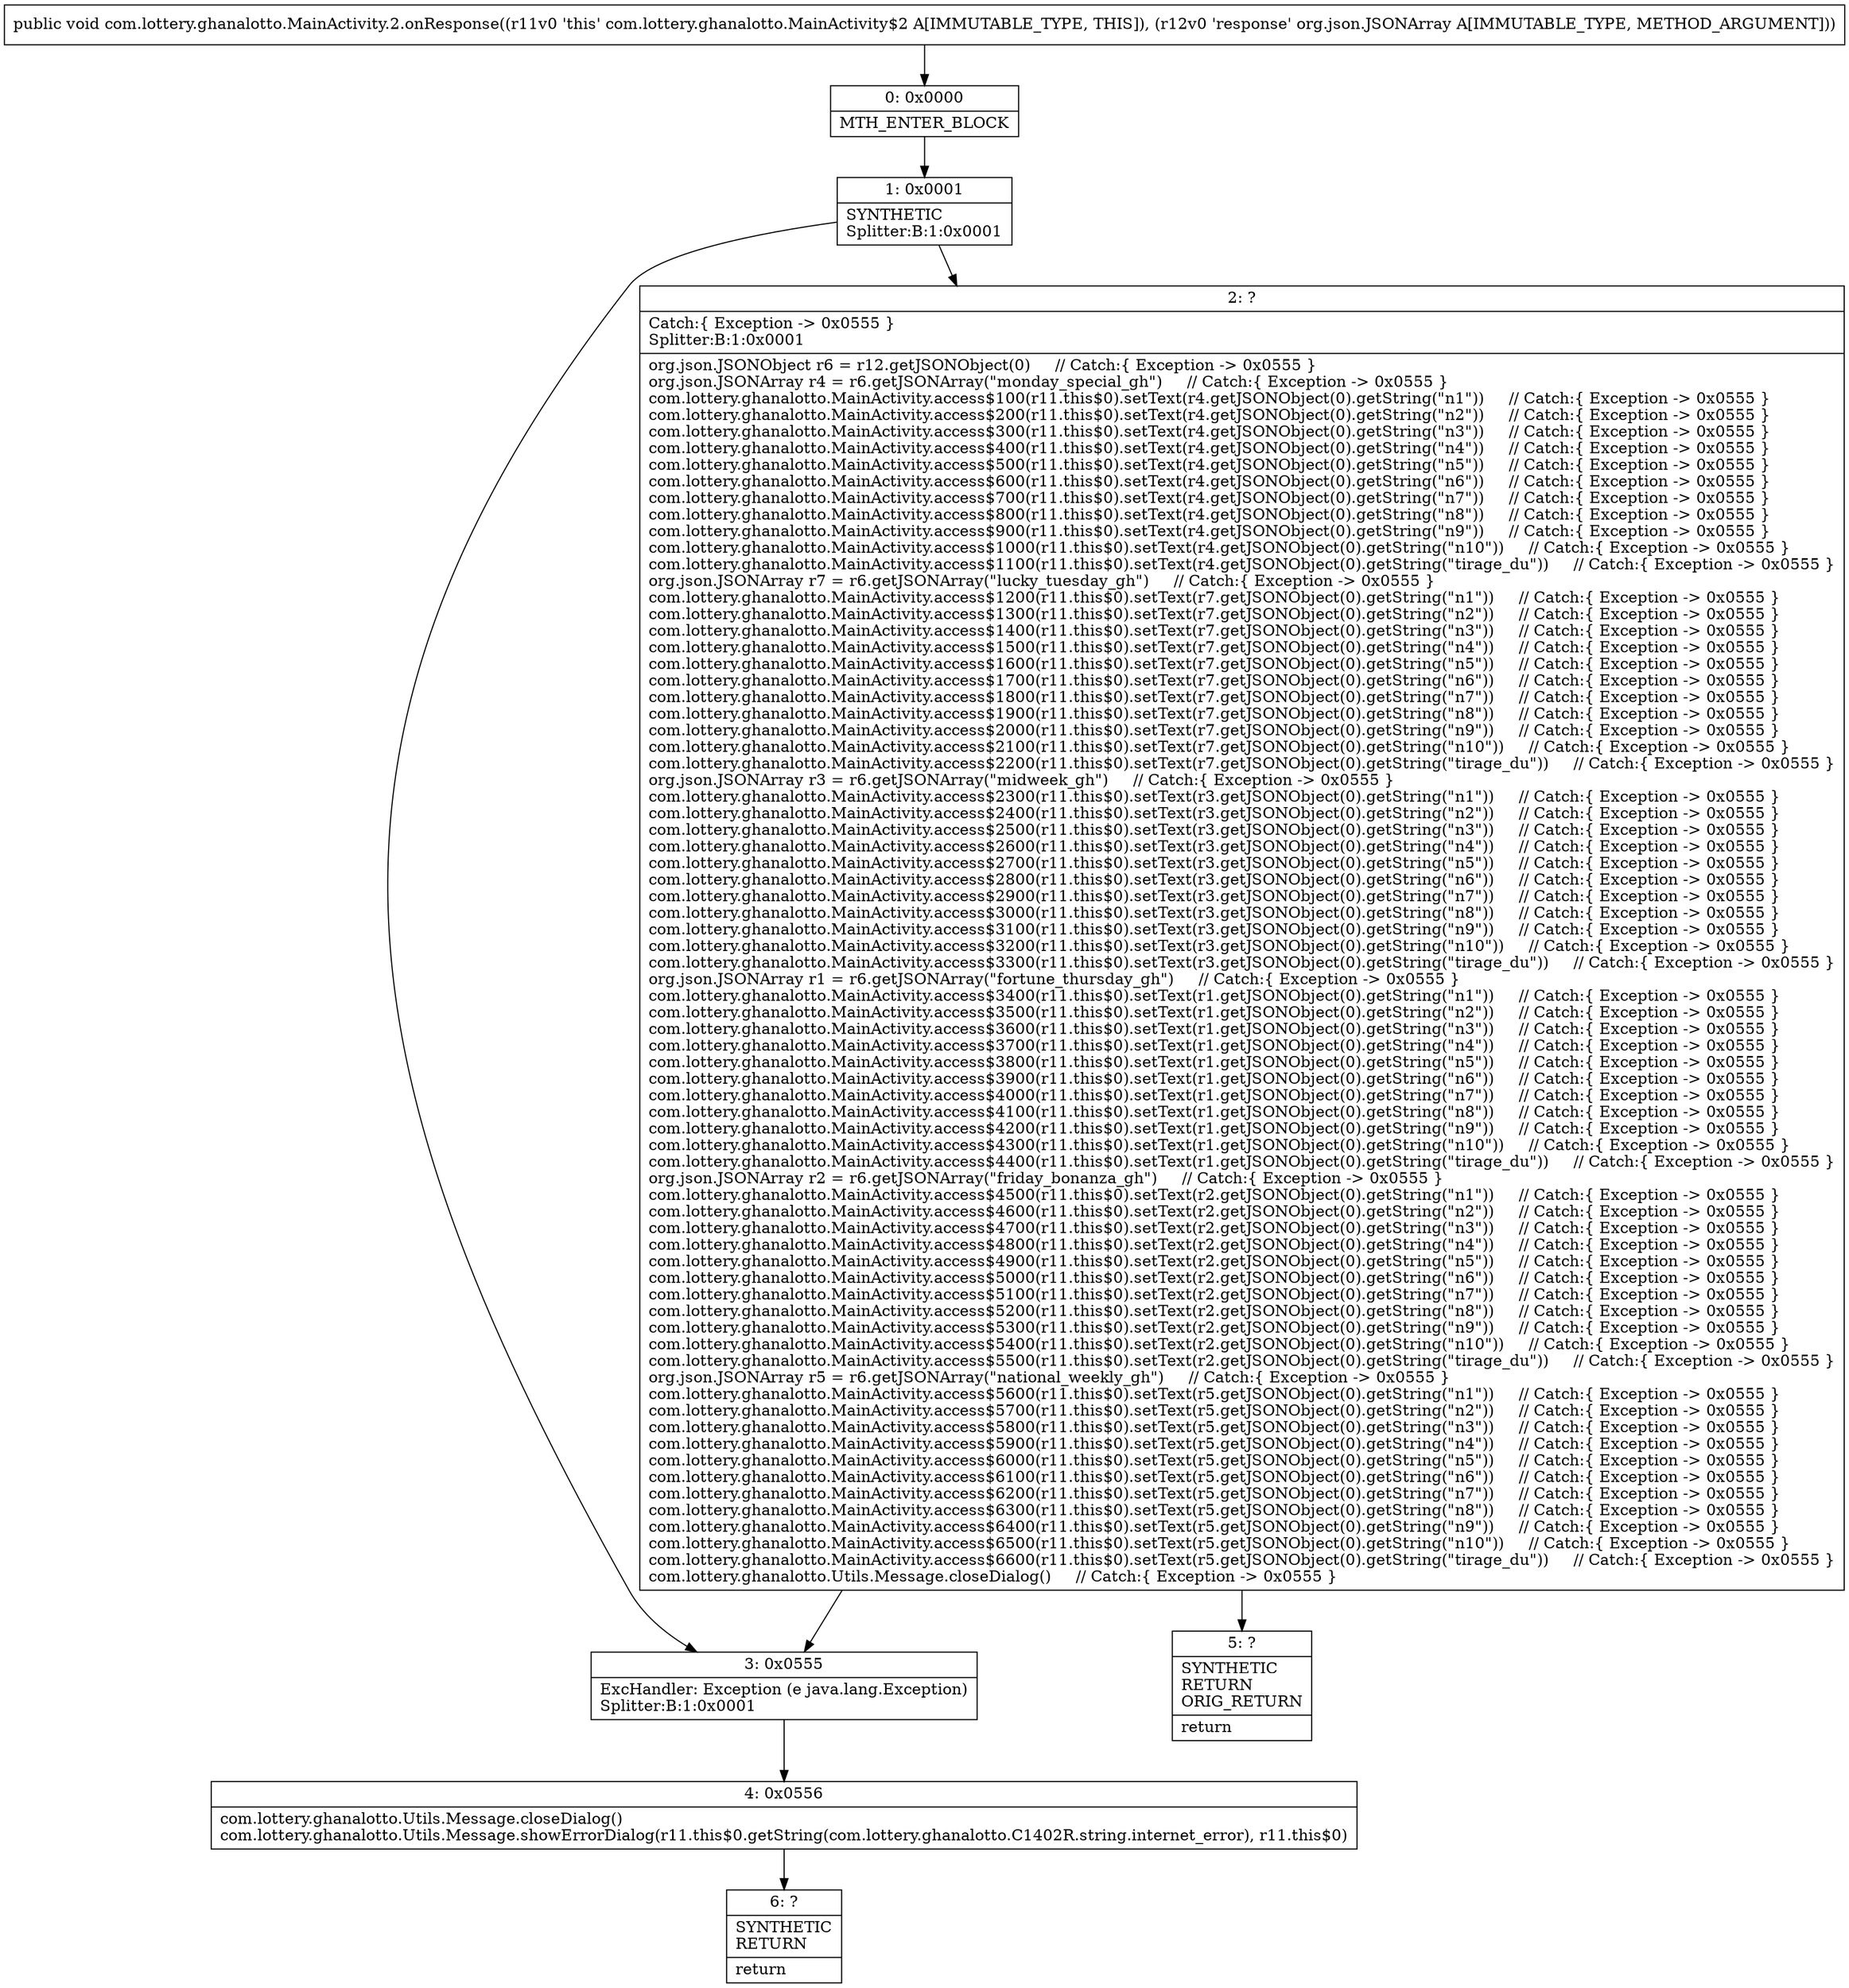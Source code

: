 digraph "CFG forcom.lottery.ghanalotto.MainActivity.2.onResponse(Lorg\/json\/JSONArray;)V" {
Node_0 [shape=record,label="{0\:\ 0x0000|MTH_ENTER_BLOCK\l}"];
Node_1 [shape=record,label="{1\:\ 0x0001|SYNTHETIC\lSplitter:B:1:0x0001\l}"];
Node_2 [shape=record,label="{2\:\ ?|Catch:\{ Exception \-\> 0x0555 \}\lSplitter:B:1:0x0001\l|org.json.JSONObject r6 = r12.getJSONObject(0)     \/\/ Catch:\{ Exception \-\> 0x0555 \}\lorg.json.JSONArray r4 = r6.getJSONArray(\"monday_special_gh\")     \/\/ Catch:\{ Exception \-\> 0x0555 \}\lcom.lottery.ghanalotto.MainActivity.access$100(r11.this$0).setText(r4.getJSONObject(0).getString(\"n1\"))     \/\/ Catch:\{ Exception \-\> 0x0555 \}\lcom.lottery.ghanalotto.MainActivity.access$200(r11.this$0).setText(r4.getJSONObject(0).getString(\"n2\"))     \/\/ Catch:\{ Exception \-\> 0x0555 \}\lcom.lottery.ghanalotto.MainActivity.access$300(r11.this$0).setText(r4.getJSONObject(0).getString(\"n3\"))     \/\/ Catch:\{ Exception \-\> 0x0555 \}\lcom.lottery.ghanalotto.MainActivity.access$400(r11.this$0).setText(r4.getJSONObject(0).getString(\"n4\"))     \/\/ Catch:\{ Exception \-\> 0x0555 \}\lcom.lottery.ghanalotto.MainActivity.access$500(r11.this$0).setText(r4.getJSONObject(0).getString(\"n5\"))     \/\/ Catch:\{ Exception \-\> 0x0555 \}\lcom.lottery.ghanalotto.MainActivity.access$600(r11.this$0).setText(r4.getJSONObject(0).getString(\"n6\"))     \/\/ Catch:\{ Exception \-\> 0x0555 \}\lcom.lottery.ghanalotto.MainActivity.access$700(r11.this$0).setText(r4.getJSONObject(0).getString(\"n7\"))     \/\/ Catch:\{ Exception \-\> 0x0555 \}\lcom.lottery.ghanalotto.MainActivity.access$800(r11.this$0).setText(r4.getJSONObject(0).getString(\"n8\"))     \/\/ Catch:\{ Exception \-\> 0x0555 \}\lcom.lottery.ghanalotto.MainActivity.access$900(r11.this$0).setText(r4.getJSONObject(0).getString(\"n9\"))     \/\/ Catch:\{ Exception \-\> 0x0555 \}\lcom.lottery.ghanalotto.MainActivity.access$1000(r11.this$0).setText(r4.getJSONObject(0).getString(\"n10\"))     \/\/ Catch:\{ Exception \-\> 0x0555 \}\lcom.lottery.ghanalotto.MainActivity.access$1100(r11.this$0).setText(r4.getJSONObject(0).getString(\"tirage_du\"))     \/\/ Catch:\{ Exception \-\> 0x0555 \}\lorg.json.JSONArray r7 = r6.getJSONArray(\"lucky_tuesday_gh\")     \/\/ Catch:\{ Exception \-\> 0x0555 \}\lcom.lottery.ghanalotto.MainActivity.access$1200(r11.this$0).setText(r7.getJSONObject(0).getString(\"n1\"))     \/\/ Catch:\{ Exception \-\> 0x0555 \}\lcom.lottery.ghanalotto.MainActivity.access$1300(r11.this$0).setText(r7.getJSONObject(0).getString(\"n2\"))     \/\/ Catch:\{ Exception \-\> 0x0555 \}\lcom.lottery.ghanalotto.MainActivity.access$1400(r11.this$0).setText(r7.getJSONObject(0).getString(\"n3\"))     \/\/ Catch:\{ Exception \-\> 0x0555 \}\lcom.lottery.ghanalotto.MainActivity.access$1500(r11.this$0).setText(r7.getJSONObject(0).getString(\"n4\"))     \/\/ Catch:\{ Exception \-\> 0x0555 \}\lcom.lottery.ghanalotto.MainActivity.access$1600(r11.this$0).setText(r7.getJSONObject(0).getString(\"n5\"))     \/\/ Catch:\{ Exception \-\> 0x0555 \}\lcom.lottery.ghanalotto.MainActivity.access$1700(r11.this$0).setText(r7.getJSONObject(0).getString(\"n6\"))     \/\/ Catch:\{ Exception \-\> 0x0555 \}\lcom.lottery.ghanalotto.MainActivity.access$1800(r11.this$0).setText(r7.getJSONObject(0).getString(\"n7\"))     \/\/ Catch:\{ Exception \-\> 0x0555 \}\lcom.lottery.ghanalotto.MainActivity.access$1900(r11.this$0).setText(r7.getJSONObject(0).getString(\"n8\"))     \/\/ Catch:\{ Exception \-\> 0x0555 \}\lcom.lottery.ghanalotto.MainActivity.access$2000(r11.this$0).setText(r7.getJSONObject(0).getString(\"n9\"))     \/\/ Catch:\{ Exception \-\> 0x0555 \}\lcom.lottery.ghanalotto.MainActivity.access$2100(r11.this$0).setText(r7.getJSONObject(0).getString(\"n10\"))     \/\/ Catch:\{ Exception \-\> 0x0555 \}\lcom.lottery.ghanalotto.MainActivity.access$2200(r11.this$0).setText(r7.getJSONObject(0).getString(\"tirage_du\"))     \/\/ Catch:\{ Exception \-\> 0x0555 \}\lorg.json.JSONArray r3 = r6.getJSONArray(\"midweek_gh\")     \/\/ Catch:\{ Exception \-\> 0x0555 \}\lcom.lottery.ghanalotto.MainActivity.access$2300(r11.this$0).setText(r3.getJSONObject(0).getString(\"n1\"))     \/\/ Catch:\{ Exception \-\> 0x0555 \}\lcom.lottery.ghanalotto.MainActivity.access$2400(r11.this$0).setText(r3.getJSONObject(0).getString(\"n2\"))     \/\/ Catch:\{ Exception \-\> 0x0555 \}\lcom.lottery.ghanalotto.MainActivity.access$2500(r11.this$0).setText(r3.getJSONObject(0).getString(\"n3\"))     \/\/ Catch:\{ Exception \-\> 0x0555 \}\lcom.lottery.ghanalotto.MainActivity.access$2600(r11.this$0).setText(r3.getJSONObject(0).getString(\"n4\"))     \/\/ Catch:\{ Exception \-\> 0x0555 \}\lcom.lottery.ghanalotto.MainActivity.access$2700(r11.this$0).setText(r3.getJSONObject(0).getString(\"n5\"))     \/\/ Catch:\{ Exception \-\> 0x0555 \}\lcom.lottery.ghanalotto.MainActivity.access$2800(r11.this$0).setText(r3.getJSONObject(0).getString(\"n6\"))     \/\/ Catch:\{ Exception \-\> 0x0555 \}\lcom.lottery.ghanalotto.MainActivity.access$2900(r11.this$0).setText(r3.getJSONObject(0).getString(\"n7\"))     \/\/ Catch:\{ Exception \-\> 0x0555 \}\lcom.lottery.ghanalotto.MainActivity.access$3000(r11.this$0).setText(r3.getJSONObject(0).getString(\"n8\"))     \/\/ Catch:\{ Exception \-\> 0x0555 \}\lcom.lottery.ghanalotto.MainActivity.access$3100(r11.this$0).setText(r3.getJSONObject(0).getString(\"n9\"))     \/\/ Catch:\{ Exception \-\> 0x0555 \}\lcom.lottery.ghanalotto.MainActivity.access$3200(r11.this$0).setText(r3.getJSONObject(0).getString(\"n10\"))     \/\/ Catch:\{ Exception \-\> 0x0555 \}\lcom.lottery.ghanalotto.MainActivity.access$3300(r11.this$0).setText(r3.getJSONObject(0).getString(\"tirage_du\"))     \/\/ Catch:\{ Exception \-\> 0x0555 \}\lorg.json.JSONArray r1 = r6.getJSONArray(\"fortune_thursday_gh\")     \/\/ Catch:\{ Exception \-\> 0x0555 \}\lcom.lottery.ghanalotto.MainActivity.access$3400(r11.this$0).setText(r1.getJSONObject(0).getString(\"n1\"))     \/\/ Catch:\{ Exception \-\> 0x0555 \}\lcom.lottery.ghanalotto.MainActivity.access$3500(r11.this$0).setText(r1.getJSONObject(0).getString(\"n2\"))     \/\/ Catch:\{ Exception \-\> 0x0555 \}\lcom.lottery.ghanalotto.MainActivity.access$3600(r11.this$0).setText(r1.getJSONObject(0).getString(\"n3\"))     \/\/ Catch:\{ Exception \-\> 0x0555 \}\lcom.lottery.ghanalotto.MainActivity.access$3700(r11.this$0).setText(r1.getJSONObject(0).getString(\"n4\"))     \/\/ Catch:\{ Exception \-\> 0x0555 \}\lcom.lottery.ghanalotto.MainActivity.access$3800(r11.this$0).setText(r1.getJSONObject(0).getString(\"n5\"))     \/\/ Catch:\{ Exception \-\> 0x0555 \}\lcom.lottery.ghanalotto.MainActivity.access$3900(r11.this$0).setText(r1.getJSONObject(0).getString(\"n6\"))     \/\/ Catch:\{ Exception \-\> 0x0555 \}\lcom.lottery.ghanalotto.MainActivity.access$4000(r11.this$0).setText(r1.getJSONObject(0).getString(\"n7\"))     \/\/ Catch:\{ Exception \-\> 0x0555 \}\lcom.lottery.ghanalotto.MainActivity.access$4100(r11.this$0).setText(r1.getJSONObject(0).getString(\"n8\"))     \/\/ Catch:\{ Exception \-\> 0x0555 \}\lcom.lottery.ghanalotto.MainActivity.access$4200(r11.this$0).setText(r1.getJSONObject(0).getString(\"n9\"))     \/\/ Catch:\{ Exception \-\> 0x0555 \}\lcom.lottery.ghanalotto.MainActivity.access$4300(r11.this$0).setText(r1.getJSONObject(0).getString(\"n10\"))     \/\/ Catch:\{ Exception \-\> 0x0555 \}\lcom.lottery.ghanalotto.MainActivity.access$4400(r11.this$0).setText(r1.getJSONObject(0).getString(\"tirage_du\"))     \/\/ Catch:\{ Exception \-\> 0x0555 \}\lorg.json.JSONArray r2 = r6.getJSONArray(\"friday_bonanza_gh\")     \/\/ Catch:\{ Exception \-\> 0x0555 \}\lcom.lottery.ghanalotto.MainActivity.access$4500(r11.this$0).setText(r2.getJSONObject(0).getString(\"n1\"))     \/\/ Catch:\{ Exception \-\> 0x0555 \}\lcom.lottery.ghanalotto.MainActivity.access$4600(r11.this$0).setText(r2.getJSONObject(0).getString(\"n2\"))     \/\/ Catch:\{ Exception \-\> 0x0555 \}\lcom.lottery.ghanalotto.MainActivity.access$4700(r11.this$0).setText(r2.getJSONObject(0).getString(\"n3\"))     \/\/ Catch:\{ Exception \-\> 0x0555 \}\lcom.lottery.ghanalotto.MainActivity.access$4800(r11.this$0).setText(r2.getJSONObject(0).getString(\"n4\"))     \/\/ Catch:\{ Exception \-\> 0x0555 \}\lcom.lottery.ghanalotto.MainActivity.access$4900(r11.this$0).setText(r2.getJSONObject(0).getString(\"n5\"))     \/\/ Catch:\{ Exception \-\> 0x0555 \}\lcom.lottery.ghanalotto.MainActivity.access$5000(r11.this$0).setText(r2.getJSONObject(0).getString(\"n6\"))     \/\/ Catch:\{ Exception \-\> 0x0555 \}\lcom.lottery.ghanalotto.MainActivity.access$5100(r11.this$0).setText(r2.getJSONObject(0).getString(\"n7\"))     \/\/ Catch:\{ Exception \-\> 0x0555 \}\lcom.lottery.ghanalotto.MainActivity.access$5200(r11.this$0).setText(r2.getJSONObject(0).getString(\"n8\"))     \/\/ Catch:\{ Exception \-\> 0x0555 \}\lcom.lottery.ghanalotto.MainActivity.access$5300(r11.this$0).setText(r2.getJSONObject(0).getString(\"n9\"))     \/\/ Catch:\{ Exception \-\> 0x0555 \}\lcom.lottery.ghanalotto.MainActivity.access$5400(r11.this$0).setText(r2.getJSONObject(0).getString(\"n10\"))     \/\/ Catch:\{ Exception \-\> 0x0555 \}\lcom.lottery.ghanalotto.MainActivity.access$5500(r11.this$0).setText(r2.getJSONObject(0).getString(\"tirage_du\"))     \/\/ Catch:\{ Exception \-\> 0x0555 \}\lorg.json.JSONArray r5 = r6.getJSONArray(\"national_weekly_gh\")     \/\/ Catch:\{ Exception \-\> 0x0555 \}\lcom.lottery.ghanalotto.MainActivity.access$5600(r11.this$0).setText(r5.getJSONObject(0).getString(\"n1\"))     \/\/ Catch:\{ Exception \-\> 0x0555 \}\lcom.lottery.ghanalotto.MainActivity.access$5700(r11.this$0).setText(r5.getJSONObject(0).getString(\"n2\"))     \/\/ Catch:\{ Exception \-\> 0x0555 \}\lcom.lottery.ghanalotto.MainActivity.access$5800(r11.this$0).setText(r5.getJSONObject(0).getString(\"n3\"))     \/\/ Catch:\{ Exception \-\> 0x0555 \}\lcom.lottery.ghanalotto.MainActivity.access$5900(r11.this$0).setText(r5.getJSONObject(0).getString(\"n4\"))     \/\/ Catch:\{ Exception \-\> 0x0555 \}\lcom.lottery.ghanalotto.MainActivity.access$6000(r11.this$0).setText(r5.getJSONObject(0).getString(\"n5\"))     \/\/ Catch:\{ Exception \-\> 0x0555 \}\lcom.lottery.ghanalotto.MainActivity.access$6100(r11.this$0).setText(r5.getJSONObject(0).getString(\"n6\"))     \/\/ Catch:\{ Exception \-\> 0x0555 \}\lcom.lottery.ghanalotto.MainActivity.access$6200(r11.this$0).setText(r5.getJSONObject(0).getString(\"n7\"))     \/\/ Catch:\{ Exception \-\> 0x0555 \}\lcom.lottery.ghanalotto.MainActivity.access$6300(r11.this$0).setText(r5.getJSONObject(0).getString(\"n8\"))     \/\/ Catch:\{ Exception \-\> 0x0555 \}\lcom.lottery.ghanalotto.MainActivity.access$6400(r11.this$0).setText(r5.getJSONObject(0).getString(\"n9\"))     \/\/ Catch:\{ Exception \-\> 0x0555 \}\lcom.lottery.ghanalotto.MainActivity.access$6500(r11.this$0).setText(r5.getJSONObject(0).getString(\"n10\"))     \/\/ Catch:\{ Exception \-\> 0x0555 \}\lcom.lottery.ghanalotto.MainActivity.access$6600(r11.this$0).setText(r5.getJSONObject(0).getString(\"tirage_du\"))     \/\/ Catch:\{ Exception \-\> 0x0555 \}\lcom.lottery.ghanalotto.Utils.Message.closeDialog()     \/\/ Catch:\{ Exception \-\> 0x0555 \}\l}"];
Node_3 [shape=record,label="{3\:\ 0x0555|ExcHandler: Exception (e java.lang.Exception)\lSplitter:B:1:0x0001\l}"];
Node_4 [shape=record,label="{4\:\ 0x0556|com.lottery.ghanalotto.Utils.Message.closeDialog()\lcom.lottery.ghanalotto.Utils.Message.showErrorDialog(r11.this$0.getString(com.lottery.ghanalotto.C1402R.string.internet_error), r11.this$0)\l}"];
Node_5 [shape=record,label="{5\:\ ?|SYNTHETIC\lRETURN\lORIG_RETURN\l|return\l}"];
Node_6 [shape=record,label="{6\:\ ?|SYNTHETIC\lRETURN\l|return\l}"];
MethodNode[shape=record,label="{public void com.lottery.ghanalotto.MainActivity.2.onResponse((r11v0 'this' com.lottery.ghanalotto.MainActivity$2 A[IMMUTABLE_TYPE, THIS]), (r12v0 'response' org.json.JSONArray A[IMMUTABLE_TYPE, METHOD_ARGUMENT])) }"];
MethodNode -> Node_0;
Node_0 -> Node_1;
Node_1 -> Node_2;
Node_1 -> Node_3;
Node_2 -> Node_3;
Node_2 -> Node_5;
Node_3 -> Node_4;
Node_4 -> Node_6;
}

